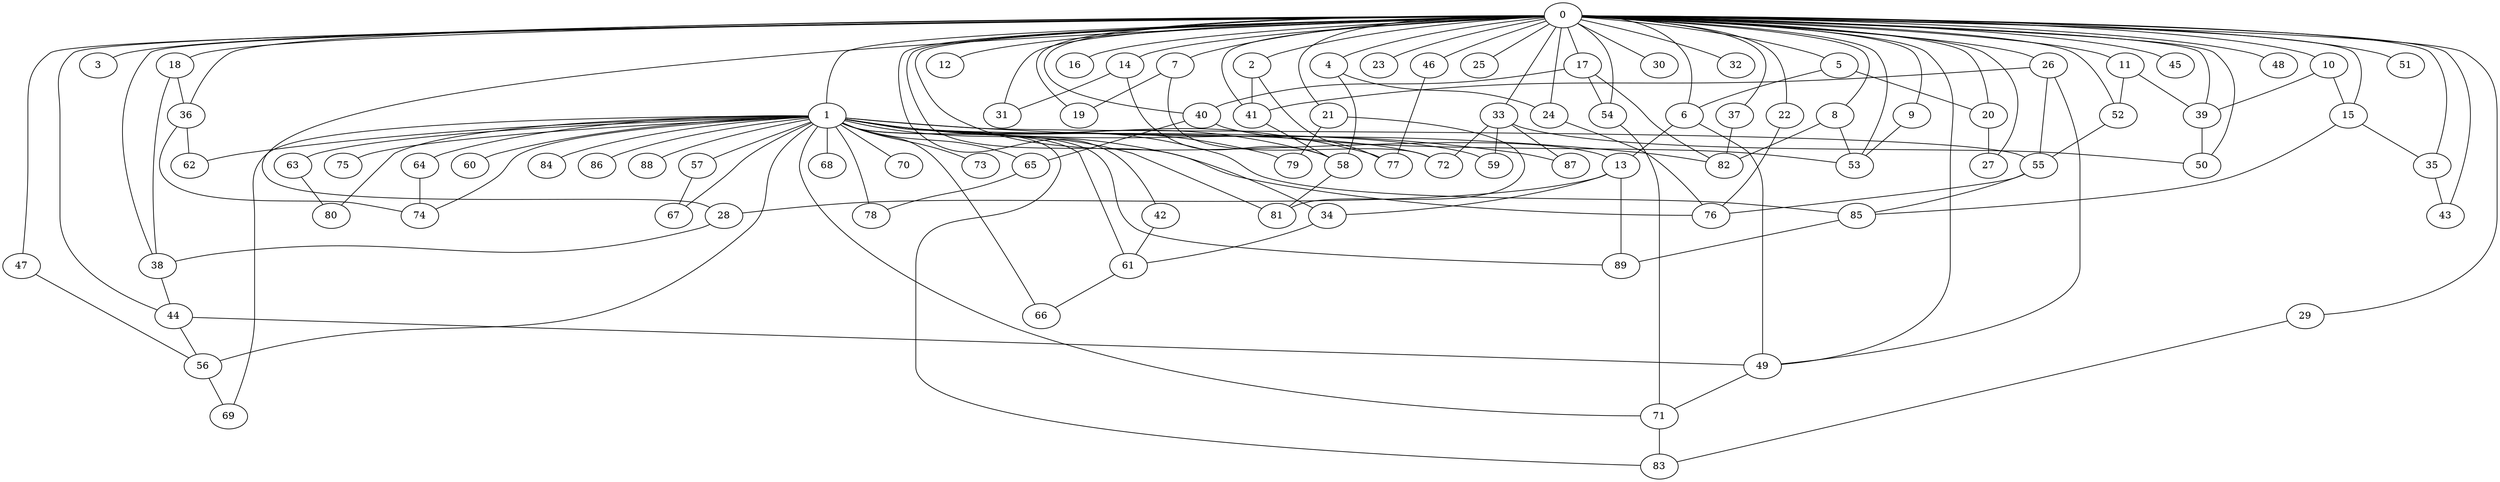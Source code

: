 
graph graphname {
    0 -- 1
0 -- 2
0 -- 3
0 -- 4
0 -- 5
0 -- 6
0 -- 7
0 -- 8
0 -- 9
0 -- 10
0 -- 11
0 -- 12
0 -- 13
0 -- 14
0 -- 15
0 -- 16
0 -- 17
0 -- 18
0 -- 19
0 -- 20
0 -- 21
0 -- 22
0 -- 23
0 -- 24
0 -- 25
0 -- 26
0 -- 27
0 -- 28
0 -- 29
0 -- 30
0 -- 31
0 -- 32
0 -- 33
0 -- 34
0 -- 35
0 -- 36
0 -- 37
0 -- 38
0 -- 39
0 -- 40
0 -- 41
0 -- 42
0 -- 43
0 -- 44
0 -- 45
0 -- 46
0 -- 47
0 -- 48
0 -- 49
0 -- 50
0 -- 51
0 -- 52
0 -- 53
0 -- 54
1 -- 55
1 -- 56
1 -- 57
1 -- 58
1 -- 59
1 -- 60
1 -- 61
1 -- 62
1 -- 63
1 -- 64
1 -- 65
1 -- 66
1 -- 67
1 -- 68
1 -- 69
1 -- 70
1 -- 71
1 -- 72
1 -- 73
1 -- 74
1 -- 75
1 -- 76
1 -- 77
1 -- 78
1 -- 79
1 -- 80
1 -- 81
1 -- 82
1 -- 83
1 -- 84
1 -- 85
1 -- 86
1 -- 87
1 -- 88
1 -- 89
2 -- 41
2 -- 77
4 -- 24
4 -- 58
5 -- 6
5 -- 20
6 -- 13
6 -- 49
7 -- 19
7 -- 72
8 -- 82
8 -- 53
9 -- 53
10 -- 15
10 -- 39
11 -- 39
11 -- 52
13 -- 34
13 -- 89
13 -- 28
14 -- 31
14 -- 58
15 -- 35
15 -- 85
17 -- 82
17 -- 54
17 -- 40
18 -- 38
18 -- 36
20 -- 27
21 -- 79
21 -- 81
22 -- 76
24 -- 76
26 -- 49
26 -- 41
26 -- 55
28 -- 38
29 -- 83
33 -- 59
33 -- 50
33 -- 72
33 -- 87
34 -- 61
35 -- 43
36 -- 74
36 -- 62
37 -- 82
38 -- 44
39 -- 50
40 -- 53
40 -- 65
41 -- 58
42 -- 61
44 -- 56
44 -- 49
46 -- 77
47 -- 56
49 -- 71
52 -- 55
54 -- 71
55 -- 85
55 -- 76
56 -- 69
57 -- 67
58 -- 81
61 -- 66
63 -- 80
64 -- 74
65 -- 78
71 -- 83
85 -- 89

}
